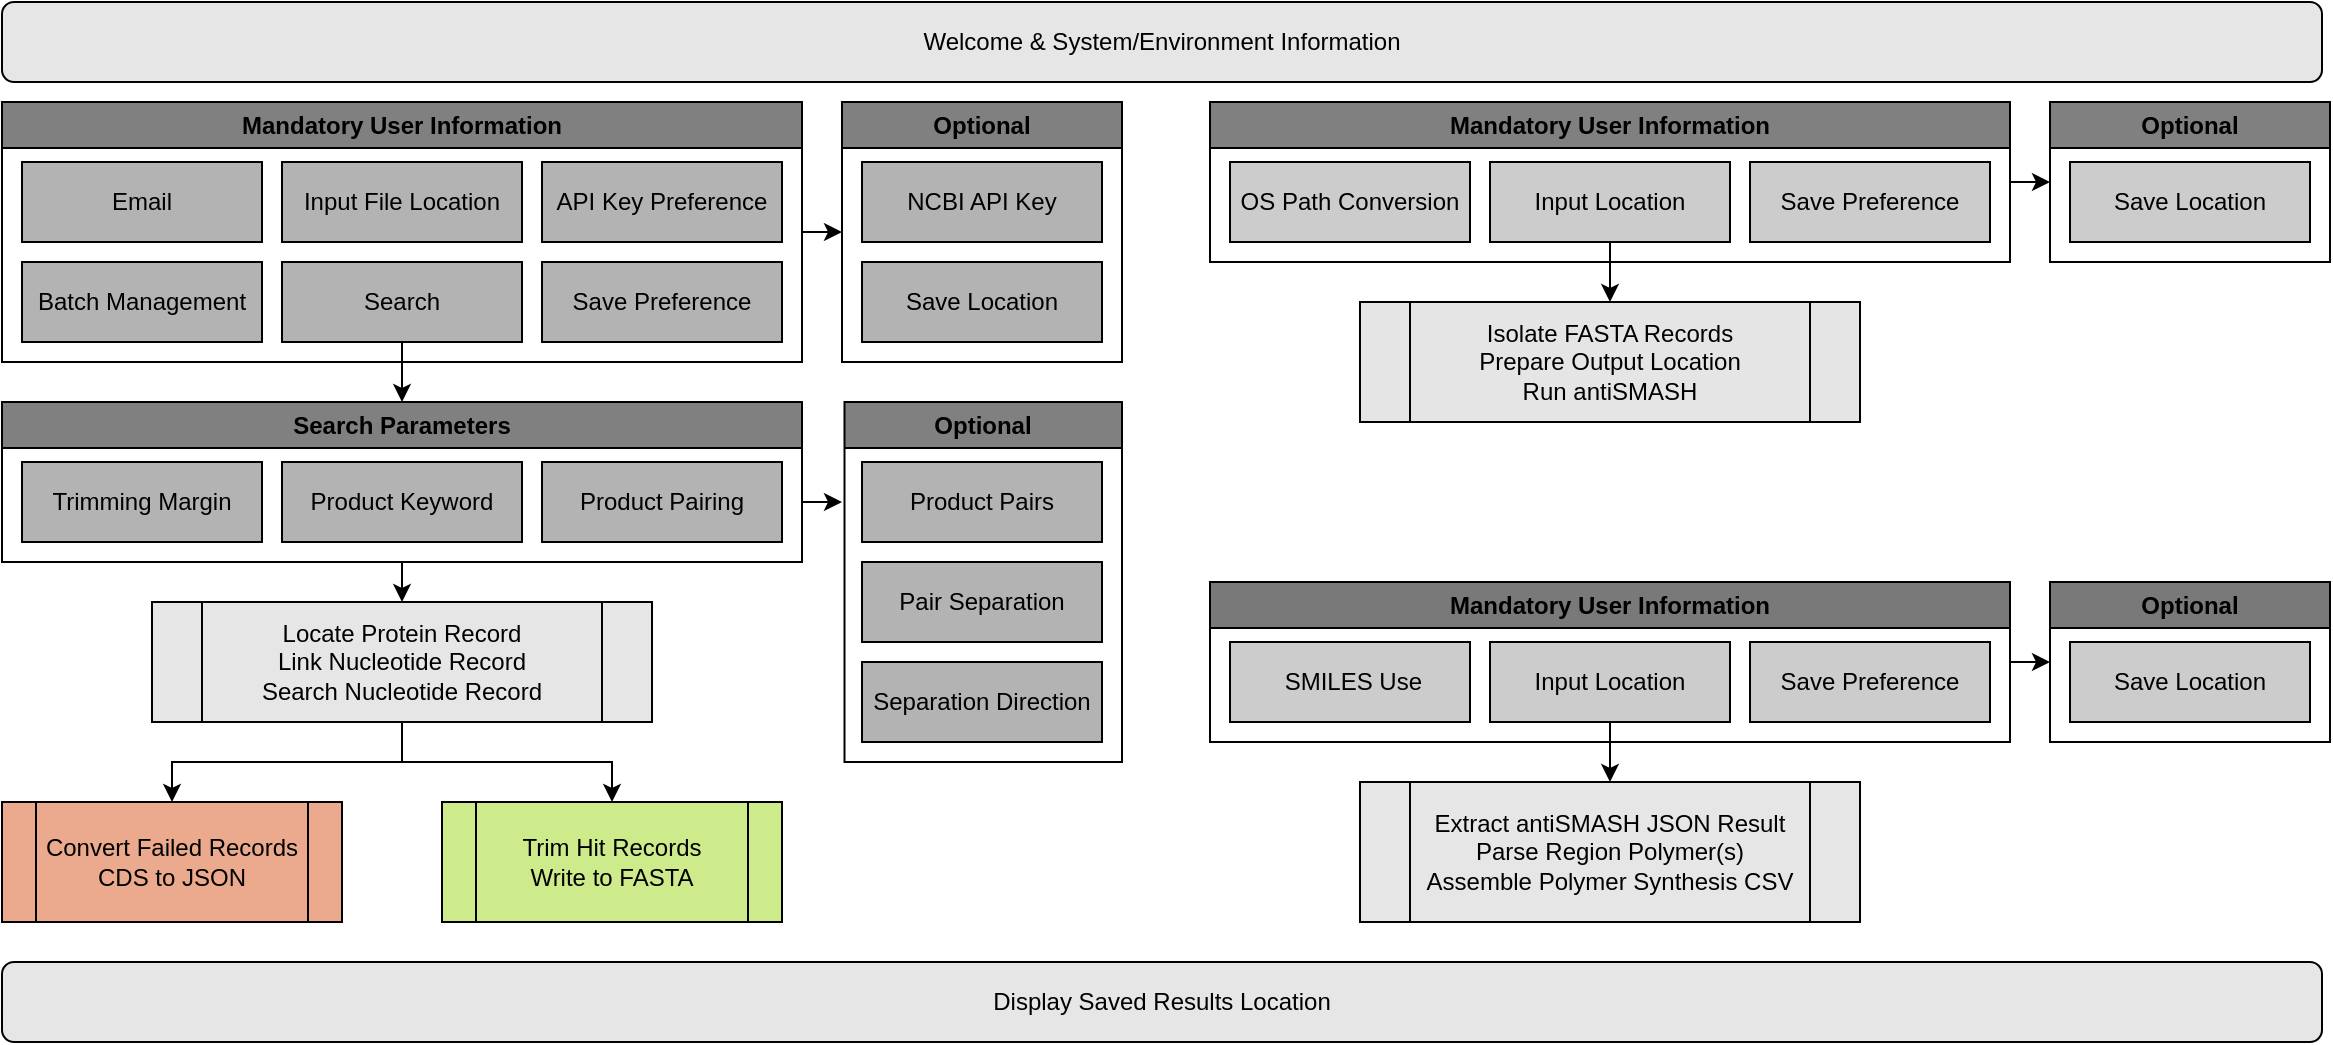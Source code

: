 <mxfile>
    <diagram id="C5RBs43oDa-KdzZeNtuy" name="Page-1">
        <mxGraphModel dx="1985" dy="2018" grid="1" gridSize="10" guides="1" tooltips="1" connect="1" arrows="1" fold="1" page="1" pageScale="1" pageWidth="827" pageHeight="1169" background="#FFFFFF" math="0" shadow="0">
            <root>
                <mxCell id="WIyWlLk6GJQsqaUBKTNV-0"/>
                <mxCell id="WIyWlLk6GJQsqaUBKTNV-1" parent="WIyWlLk6GJQsqaUBKTNV-0"/>
                <mxCell id="_9OkSj2q_ekSHdFJHGK0-44" style="edgeStyle=orthogonalEdgeStyle;rounded=0;orthogonalLoop=1;jettySize=auto;html=1;exitX=1;exitY=0.5;exitDx=0;exitDy=0;entryX=0;entryY=0.5;entryDx=0;entryDy=0;fontColor=#000000;fontFamily=Arial;fontSource=https%3A%2F%2Ffonts.googleapis.com%2Fcss%3Ffamily%3DArial;strokeColor=#000000;" parent="WIyWlLk6GJQsqaUBKTNV-1" source="_9OkSj2q_ekSHdFJHGK0-19" target="_9OkSj2q_ekSHdFJHGK0-23" edge="1">
                    <mxGeometry relative="1" as="geometry"/>
                </mxCell>
                <mxCell id="_9OkSj2q_ekSHdFJHGK0-19" value="&lt;font&gt;Mandatory User Information&lt;/font&gt;" style="swimlane;whiteSpace=wrap;html=1;fontFamily=Arial;fontSource=https%3A%2F%2Ffonts.googleapis.com%2Fcss%3Ffamily%3DArial;strokeColor=#000000;fillColor=#808080;fontColor=#000000;" parent="WIyWlLk6GJQsqaUBKTNV-1" vertex="1">
                    <mxGeometry x="-750" y="-1054" width="400" height="130" as="geometry"/>
                </mxCell>
                <mxCell id="_9OkSj2q_ekSHdFJHGK0-3" value="Email" style="rectangle;whiteSpace=wrap;html=1;fontFamily=Arial;fontSource=https%3A%2F%2Ffonts.googleapis.com%2Fcss%3Ffamily%3DArial;strokeColor=#000000;fillColor=#B3B3B3;fontColor=#000000;" parent="_9OkSj2q_ekSHdFJHGK0-19" vertex="1">
                    <mxGeometry x="10" y="30" width="120" height="40" as="geometry"/>
                </mxCell>
                <mxCell id="_9OkSj2q_ekSHdFJHGK0-5" value="API Key Preference" style="rectangle;whiteSpace=wrap;html=1;fontFamily=Arial;fontSource=https%3A%2F%2Ffonts.googleapis.com%2Fcss%3Ffamily%3DArial;strokeColor=#000000;fillColor=#B3B3B3;fontColor=#000000;" parent="_9OkSj2q_ekSHdFJHGK0-19" vertex="1">
                    <mxGeometry x="270" y="30" width="120" height="40" as="geometry"/>
                </mxCell>
                <mxCell id="_9OkSj2q_ekSHdFJHGK0-21" value="&lt;font&gt;Search&lt;/font&gt;" style="rectangle;whiteSpace=wrap;html=1;fontFamily=Arial;fontSource=https%3A%2F%2Ffonts.googleapis.com%2Fcss%3Ffamily%3DArial;strokeColor=#000000;fillColor=#B3B3B3;fontColor=#000000;" parent="_9OkSj2q_ekSHdFJHGK0-19" vertex="1">
                    <mxGeometry x="140" y="80" width="120" height="40" as="geometry"/>
                </mxCell>
                <mxCell id="_9OkSj2q_ekSHdFJHGK0-4" value="Save Preference" style="rectangle;whiteSpace=wrap;html=1;fontFamily=Arial;fontSource=https%3A%2F%2Ffonts.googleapis.com%2Fcss%3Ffamily%3DArial;strokeColor=#000000;fillColor=#B3B3B3;fontColor=#000000;" parent="_9OkSj2q_ekSHdFJHGK0-19" vertex="1">
                    <mxGeometry x="270" y="80" width="120" height="40" as="geometry"/>
                </mxCell>
                <mxCell id="_9OkSj2q_ekSHdFJHGK0-23" value="Optional" style="swimlane;whiteSpace=wrap;html=1;fontFamily=Arial;fontSource=https%3A%2F%2Ffonts.googleapis.com%2Fcss%3Ffamily%3DArial;strokeColor=#000000;fillColor=#808080;fontColor=#000000;" parent="WIyWlLk6GJQsqaUBKTNV-1" vertex="1">
                    <mxGeometry x="-330" y="-1054" width="140" height="130" as="geometry"/>
                </mxCell>
                <mxCell id="_9OkSj2q_ekSHdFJHGK0-7" value="NCBI API Key" style="rectangle;whiteSpace=wrap;html=1;fontFamily=Arial;fontSource=https%3A%2F%2Ffonts.googleapis.com%2Fcss%3Ffamily%3DArial;strokeColor=#000000;fillColor=#B3B3B3;fontColor=#000000;" parent="_9OkSj2q_ekSHdFJHGK0-23" vertex="1">
                    <mxGeometry x="10" y="30" width="120" height="40" as="geometry"/>
                </mxCell>
                <mxCell id="_9OkSj2q_ekSHdFJHGK0-9" value="Save Location" style="rectangle;whiteSpace=wrap;html=1;fontFamily=Arial;fontSource=https%3A%2F%2Ffonts.googleapis.com%2Fcss%3Ffamily%3DArial;strokeColor=#000000;fillColor=#B3B3B3;fontColor=#000000;" parent="_9OkSj2q_ekSHdFJHGK0-23" vertex="1">
                    <mxGeometry x="10" y="80" width="120" height="40" as="geometry"/>
                </mxCell>
                <mxCell id="_9OkSj2q_ekSHdFJHGK0-43" style="edgeStyle=orthogonalEdgeStyle;rounded=0;orthogonalLoop=1;jettySize=auto;html=1;exitX=0.5;exitY=1;exitDx=0;exitDy=0;entryX=0.5;entryY=0;entryDx=0;entryDy=0;fontColor=#000000;fontFamily=Arial;fontSource=https%3A%2F%2Ffonts.googleapis.com%2Fcss%3Ffamily%3DArial;strokeColor=#000000;" parent="WIyWlLk6GJQsqaUBKTNV-1" source="_9OkSj2q_ekSHdFJHGK0-21" target="_9OkSj2q_ekSHdFJHGK0-20" edge="1">
                    <mxGeometry relative="1" as="geometry"/>
                </mxCell>
                <mxCell id="_9OkSj2q_ekSHdFJHGK0-20" value="Search Parameters" style="swimlane;whiteSpace=wrap;html=1;fontFamily=Arial;fontSource=https%3A%2F%2Ffonts.googleapis.com%2Fcss%3Ffamily%3DArial;strokeColor=#000000;fillColor=#808080;fontColor=#000000;" parent="WIyWlLk6GJQsqaUBKTNV-1" vertex="1">
                    <mxGeometry x="-750" y="-904" width="400" height="80" as="geometry"/>
                </mxCell>
                <mxCell id="_9OkSj2q_ekSHdFJHGK0-32" value="Product Keyword" style="rounded=0;whiteSpace=wrap;html=1;fontFamily=Arial;fontSource=https%3A%2F%2Ffonts.googleapis.com%2Fcss%3Ffamily%3DArial;strokeColor=#000000;fillColor=#B3B3B3;fontColor=#000000;" parent="_9OkSj2q_ekSHdFJHGK0-20" vertex="1">
                    <mxGeometry x="140" y="30" width="120" height="40" as="geometry"/>
                </mxCell>
                <mxCell id="_9OkSj2q_ekSHdFJHGK0-95" style="edgeStyle=orthogonalEdgeStyle;rounded=0;orthogonalLoop=1;jettySize=auto;html=1;fontColor=#000000;fontFamily=Arial;fontSource=https%3A%2F%2Ffonts.googleapis.com%2Fcss%3Ffamily%3DArial;strokeColor=#000000;" parent="_9OkSj2q_ekSHdFJHGK0-20" edge="1">
                    <mxGeometry relative="1" as="geometry">
                        <mxPoint x="420" y="50" as="targetPoint"/>
                        <mxPoint x="400" y="50" as="sourcePoint"/>
                    </mxGeometry>
                </mxCell>
                <mxCell id="_9OkSj2q_ekSHdFJHGK0-33" value="Product Pairing" style="rounded=0;whiteSpace=wrap;html=1;fontFamily=Arial;fontSource=https%3A%2F%2Ffonts.googleapis.com%2Fcss%3Ffamily%3DArial;strokeColor=#000000;fillColor=#B3B3B3;fontColor=#000000;" parent="_9OkSj2q_ekSHdFJHGK0-20" vertex="1">
                    <mxGeometry x="270" y="30" width="120" height="40" as="geometry"/>
                </mxCell>
                <mxCell id="_9OkSj2q_ekSHdFJHGK0-34" value="Trimming Margin" style="rounded=0;whiteSpace=wrap;html=1;fontFamily=Arial;fontSource=https%3A%2F%2Ffonts.googleapis.com%2Fcss%3Ffamily%3DArial;strokeColor=#000000;fillColor=#B3B3B3;fontColor=#000000;" parent="_9OkSj2q_ekSHdFJHGK0-20" vertex="1">
                    <mxGeometry x="10" y="30" width="120" height="40" as="geometry"/>
                </mxCell>
                <mxCell id="_9OkSj2q_ekSHdFJHGK0-47" value="Locate Protein Record&lt;div&gt;Link Nucleotide Record&lt;/div&gt;&lt;div&gt;Search Nucleotide Record&lt;/div&gt;" style="shape=process;whiteSpace=wrap;html=1;backgroundOutline=1;fontFamily=Arial;fontSource=https%3A%2F%2Ffonts.googleapis.com%2Fcss%3Ffamily%3DArial;strokeColor=#000000;fillColor=#E6E6E6;fontColor=#000000;" parent="WIyWlLk6GJQsqaUBKTNV-1" vertex="1">
                    <mxGeometry x="-675" y="-804" width="250" height="60" as="geometry"/>
                </mxCell>
                <mxCell id="_9OkSj2q_ekSHdFJHGK0-48" style="edgeStyle=orthogonalEdgeStyle;rounded=0;orthogonalLoop=1;jettySize=auto;html=1;exitX=0.5;exitY=1;exitDx=0;exitDy=0;entryX=0.5;entryY=0;entryDx=0;entryDy=0;fontColor=#000000;fontFamily=Arial;fontSource=https%3A%2F%2Ffonts.googleapis.com%2Fcss%3Ffamily%3DArial;strokeColor=#000000;" parent="WIyWlLk6GJQsqaUBKTNV-1" source="_9OkSj2q_ekSHdFJHGK0-20" target="_9OkSj2q_ekSHdFJHGK0-47" edge="1">
                    <mxGeometry relative="1" as="geometry"/>
                </mxCell>
                <mxCell id="_9OkSj2q_ekSHdFJHGK0-92" value="Display Saved Results Location" style="rounded=1;whiteSpace=wrap;html=1;fontSize=12;glass=0;strokeWidth=1;shadow=0;strokeColor=#000000;fillColor=#E6E6E6;fontColor=#000000;fontFamily=Arial;fontSource=https%3A%2F%2Ffonts.googleapis.com%2Fcss%3Ffamily%3DArial;" parent="WIyWlLk6GJQsqaUBKTNV-1" vertex="1">
                    <mxGeometry x="-750" y="-624" width="1160" height="40" as="geometry"/>
                </mxCell>
                <mxCell id="_9OkSj2q_ekSHdFJHGK0-52" value="Convert Failed Records CDS to JSON" style="shape=process;whiteSpace=wrap;html=1;backgroundOutline=1;strokeColor=#000000;fillColor=#EBA98D;fontColor=#000000;fontFamily=Arial;fontSource=https%3A%2F%2Ffonts.googleapis.com%2Fcss%3Ffamily%3DArial;" parent="WIyWlLk6GJQsqaUBKTNV-1" vertex="1">
                    <mxGeometry x="-750" y="-704" width="170" height="60" as="geometry"/>
                </mxCell>
                <mxCell id="_9OkSj2q_ekSHdFJHGK0-54" style="edgeStyle=orthogonalEdgeStyle;rounded=0;orthogonalLoop=1;jettySize=auto;html=1;exitX=0.5;exitY=1;exitDx=0;exitDy=0;entryX=0.5;entryY=0;entryDx=0;entryDy=0;strokeColor=#000000;fillColor=#CCCCCC;fontColor=#000000;fontFamily=Arial;fontSource=https%3A%2F%2Ffonts.googleapis.com%2Fcss%3Ffamily%3DArial;" parent="WIyWlLk6GJQsqaUBKTNV-1" source="_9OkSj2q_ekSHdFJHGK0-47" target="_9OkSj2q_ekSHdFJHGK0-52" edge="1">
                    <mxGeometry relative="1" as="geometry">
                        <Array as="points">
                            <mxPoint x="-550" y="-724"/>
                            <mxPoint x="-665" y="-724"/>
                        </Array>
                    </mxGeometry>
                </mxCell>
                <mxCell id="_9OkSj2q_ekSHdFJHGK0-51" value="Trim Hit Records&lt;div&gt;Write to FASTA&lt;/div&gt;" style="shape=process;whiteSpace=wrap;html=1;backgroundOutline=1;fillColor=#cdeb8b;strokeColor=#000000;fontColor=#000000;fontFamily=Arial;fontSource=https%3A%2F%2Ffonts.googleapis.com%2Fcss%3Ffamily%3DArial;" parent="WIyWlLk6GJQsqaUBKTNV-1" vertex="1">
                    <mxGeometry x="-530" y="-704" width="170" height="60" as="geometry"/>
                </mxCell>
                <mxCell id="_9OkSj2q_ekSHdFJHGK0-53" style="edgeStyle=orthogonalEdgeStyle;rounded=0;orthogonalLoop=1;jettySize=auto;html=1;exitX=0.5;exitY=1;exitDx=0;exitDy=0;entryX=0.5;entryY=0;entryDx=0;entryDy=0;strokeColor=#000000;fillColor=#CCCCCC;fontColor=#000000;fontFamily=Arial;fontSource=https%3A%2F%2Ffonts.googleapis.com%2Fcss%3Ffamily%3DArial;" parent="WIyWlLk6GJQsqaUBKTNV-1" source="_9OkSj2q_ekSHdFJHGK0-47" target="_9OkSj2q_ekSHdFJHGK0-51" edge="1">
                    <mxGeometry relative="1" as="geometry">
                        <Array as="points">
                            <mxPoint x="-550" y="-724"/>
                            <mxPoint x="-445" y="-724"/>
                        </Array>
                    </mxGeometry>
                </mxCell>
                <mxCell id="WIyWlLk6GJQsqaUBKTNV-3" value="&lt;font&gt;Welcome &amp;amp; System/Environment Information&lt;/font&gt;" style="rounded=1;whiteSpace=wrap;html=1;fontSize=12;glass=0;strokeWidth=1;shadow=0;strokeColor=#000000;fillColor=#E6E6E6;fontColor=#000000;fontFamily=Arial;fontSource=https%3A%2F%2Ffonts.googleapis.com%2Fcss%3Ffamily%3DArial;" parent="WIyWlLk6GJQsqaUBKTNV-1" vertex="1">
                    <mxGeometry x="-750" y="-1104" width="1160" height="40" as="geometry"/>
                </mxCell>
                <mxCell id="_9OkSj2q_ekSHdFJHGK0-39" value="Optional" style="swimlane;whiteSpace=wrap;html=1;fontFamily=Arial;fontSource=https%3A%2F%2Ffonts.googleapis.com%2Fcss%3Ffamily%3DArial;strokeColor=#000000;fillColor=#808080;fontColor=#000000;" parent="WIyWlLk6GJQsqaUBKTNV-1" vertex="1">
                    <mxGeometry x="-328.75" y="-904" width="138.75" height="180" as="geometry"/>
                </mxCell>
                <mxCell id="_9OkSj2q_ekSHdFJHGK0-40" value="Product Pairs" style="rounded=0;whiteSpace=wrap;html=1;fontFamily=Arial;fontSource=https%3A%2F%2Ffonts.googleapis.com%2Fcss%3Ffamily%3DArial;strokeColor=#000000;fillColor=#B3B3B3;fontColor=#000000;" parent="_9OkSj2q_ekSHdFJHGK0-39" vertex="1">
                    <mxGeometry x="8.75" y="30" width="120" height="40" as="geometry"/>
                </mxCell>
                <mxCell id="_9OkSj2q_ekSHdFJHGK0-41" value="Separation Direction" style="rounded=0;whiteSpace=wrap;html=1;fontFamily=Arial;fontSource=https%3A%2F%2Ffonts.googleapis.com%2Fcss%3Ffamily%3DArial;strokeColor=#000000;fillColor=#B3B3B3;fontColor=#000000;" parent="_9OkSj2q_ekSHdFJHGK0-39" vertex="1">
                    <mxGeometry x="8.75" y="130" width="120" height="40" as="geometry"/>
                </mxCell>
                <mxCell id="_9OkSj2q_ekSHdFJHGK0-42" value="Pair Separation" style="rounded=0;whiteSpace=wrap;html=1;fontFamily=Arial;fontSource=https%3A%2F%2Ffonts.googleapis.com%2Fcss%3Ffamily%3DArial;strokeColor=#000000;fontColor=#000000;fillColor=#B3B3B3;" parent="_9OkSj2q_ekSHdFJHGK0-39" vertex="1">
                    <mxGeometry x="8.75" y="80" width="120" height="40" as="geometry"/>
                </mxCell>
                <mxCell id="_9OkSj2q_ekSHdFJHGK0-6" value="Input File Location" style="rectangle;whiteSpace=wrap;html=1;fontFamily=Arial;fontSource=https%3A%2F%2Ffonts.googleapis.com%2Fcss%3Ffamily%3DArial;strokeColor=#000000;fillColor=#B3B3B3;fontColor=#000000;" parent="WIyWlLk6GJQsqaUBKTNV-1" vertex="1">
                    <mxGeometry x="-610" y="-1024" width="120" height="40" as="geometry"/>
                </mxCell>
                <mxCell id="_9OkSj2q_ekSHdFJHGK0-25" value="Batch Management" style="rectangle;whiteSpace=wrap;html=1;fontFamily=Arial;fontSource=https%3A%2F%2Ffonts.googleapis.com%2Fcss%3Ffamily%3DArial;strokeColor=#000000;fillColor=#B3B3B3;fontColor=#000000;" parent="WIyWlLk6GJQsqaUBKTNV-1" vertex="1">
                    <mxGeometry x="-740" y="-974" width="120" height="40" as="geometry"/>
                </mxCell>
                <mxCell id="116" value="Mandatory User Information" style="swimlane;whiteSpace=wrap;html=1;fontColor=#000000;fontFamily=Arial;fontSource=https%3A%2F%2Ffonts.googleapis.com%2Fcss%3Ffamily%3DArial;strokeColor=#000000;fillColor=#797979;" parent="WIyWlLk6GJQsqaUBKTNV-1" vertex="1">
                    <mxGeometry x="-146" y="-814" width="400" height="80" as="geometry"/>
                </mxCell>
                <mxCell id="117" value="Save Preference" style="rectangle;whiteSpace=wrap;html=1;fontColor=#000000;fontFamily=Arial;fontSource=https%3A%2F%2Ffonts.googleapis.com%2Fcss%3Ffamily%3DArial;strokeColor=#000000;fillColor=#cccccc;" parent="116" vertex="1">
                    <mxGeometry x="270" y="30" width="120" height="40" as="geometry"/>
                </mxCell>
                <mxCell id="118" value="&amp;nbsp;SMILES Use" style="rectangle;whiteSpace=wrap;html=1;fontColor=#000000;fontFamily=Arial;fontSource=https%3A%2F%2Ffonts.googleapis.com%2Fcss%3Ffamily%3DArial;strokeColor=#000000;fillColor=#cccccc;" parent="116" vertex="1">
                    <mxGeometry x="10" y="30" width="120" height="40" as="geometry"/>
                </mxCell>
                <mxCell id="119" value="Input Location" style="rectangle;whiteSpace=wrap;html=1;fontColor=#000000;fontFamily=Arial;fontSource=https%3A%2F%2Ffonts.googleapis.com%2Fcss%3Ffamily%3DArial;strokeColor=#000000;fillColor=#cccccc;" parent="116" vertex="1">
                    <mxGeometry x="140" y="30" width="120" height="40" as="geometry"/>
                </mxCell>
                <mxCell id="120" value="Extract antiSMASH JSON Result&lt;div&gt;Parse Region Polymer(s)&lt;/div&gt;&lt;div&gt;Assemble Polymer Synthesis CSV&lt;/div&gt;" style="shape=process;whiteSpace=wrap;html=1;backgroundOutline=1;fontColor=#000000;fontFamily=Arial;fontSource=https%3A%2F%2Ffonts.googleapis.com%2Fcss%3Ffamily%3DArial;strokeColor=#000000;fillColor=#e6e6e6;" parent="WIyWlLk6GJQsqaUBKTNV-1" vertex="1">
                    <mxGeometry x="-71" y="-714" width="250" height="70" as="geometry"/>
                </mxCell>
                <mxCell id="121" value="Optional" style="swimlane;whiteSpace=wrap;html=1;fontColor=#000000;fontFamily=Arial;fontSource=https%3A%2F%2Ffonts.googleapis.com%2Fcss%3Ffamily%3DArial;strokeColor=#000000;fillColor=#797979;" parent="WIyWlLk6GJQsqaUBKTNV-1" vertex="1">
                    <mxGeometry x="274" y="-814" width="140" height="80" as="geometry"/>
                </mxCell>
                <mxCell id="122" value="Save Location" style="rectangle;whiteSpace=wrap;html=1;fontColor=#000000;fontFamily=Arial;fontSource=https%3A%2F%2Ffonts.googleapis.com%2Fcss%3Ffamily%3DArial;strokeColor=#000000;fillColor=#cccccc;" parent="121" vertex="1">
                    <mxGeometry x="10" y="30" width="120" height="40" as="geometry"/>
                </mxCell>
                <mxCell id="123" style="edgeStyle=orthogonalEdgeStyle;rounded=0;orthogonalLoop=1;jettySize=auto;html=1;exitX=1;exitY=0.5;exitDx=0;exitDy=0;entryX=0;entryY=0.5;entryDx=0;entryDy=0;fontColor=#000000;fontFamily=Arial;fontSource=https%3A%2F%2Ffonts.googleapis.com%2Fcss%3Ffamily%3DArial;strokeColor=#000000;" parent="WIyWlLk6GJQsqaUBKTNV-1" source="116" target="121" edge="1">
                    <mxGeometry relative="1" as="geometry"/>
                </mxCell>
                <mxCell id="124" style="edgeStyle=none;html=1;exitX=0.5;exitY=1;exitDx=0;exitDy=0;entryX=0.5;entryY=0;entryDx=0;entryDy=0;strokeColor=#000000;fontFamily=Tahoma;fontSize=12;fontColor=#000000;fillColor=#CCCCCC;" parent="WIyWlLk6GJQsqaUBKTNV-1" source="119" target="120" edge="1">
                    <mxGeometry relative="1" as="geometry"/>
                </mxCell>
                <mxCell id="125" value="&lt;span style=&quot;background-color: initial;&quot;&gt;Isolate FASTA Records&lt;/span&gt;&lt;div&gt;&lt;div&gt;Prepare Output Location&lt;/div&gt;&lt;div&gt;Run antiSMASH&lt;/div&gt;&lt;/div&gt;" style="shape=process;whiteSpace=wrap;html=1;backgroundOutline=1;strokeColor=#000000;fillColor=#e5e5e5;fontColor=#000000;fontFamily=Arial;fontSource=https%3A%2F%2Ffonts.googleapis.com%2Fcss%3Ffamily%3DArial;" parent="WIyWlLk6GJQsqaUBKTNV-1" vertex="1">
                    <mxGeometry x="-71" y="-954" width="250" height="60" as="geometry"/>
                </mxCell>
                <mxCell id="126" value="Mandatory User Information" style="swimlane;whiteSpace=wrap;html=1;strokeColor=#000000;fillColor=#808080;fontColor=#000000;fontFamily=Arial;fontSource=https%3A%2F%2Ffonts.googleapis.com%2Fcss%3Ffamily%3DArial;" parent="WIyWlLk6GJQsqaUBKTNV-1" vertex="1">
                    <mxGeometry x="-146" y="-1054" width="400" height="80" as="geometry"/>
                </mxCell>
                <mxCell id="127" value="Input Location" style="rectangle;whiteSpace=wrap;html=1;strokeColor=#000000;fillColor=#CCCCCC;fontColor=#000000;fontFamily=Arial;fontSource=https%3A%2F%2Ffonts.googleapis.com%2Fcss%3Ffamily%3DArial;" parent="126" vertex="1">
                    <mxGeometry x="140" y="30" width="120" height="40" as="geometry"/>
                </mxCell>
                <mxCell id="128" value="Save Preference" style="rectangle;whiteSpace=wrap;html=1;strokeColor=#000000;fillColor=#CCCCCC;fontColor=#000000;fontFamily=Arial;fontSource=https%3A%2F%2Ffonts.googleapis.com%2Fcss%3Ffamily%3DArial;" parent="126" vertex="1">
                    <mxGeometry x="270" y="30" width="120" height="40" as="geometry"/>
                </mxCell>
                <mxCell id="129" value="OS Path Conversion" style="rectangle;whiteSpace=wrap;html=1;strokeColor=#000000;fillColor=#CCCCCC;fontColor=#000000;fontFamily=Arial;fontSource=https%3A%2F%2Ffonts.googleapis.com%2Fcss%3Ffamily%3DArial;" parent="126" vertex="1">
                    <mxGeometry x="10" y="30" width="120" height="40" as="geometry"/>
                </mxCell>
                <mxCell id="130" value="Optional" style="swimlane;whiteSpace=wrap;html=1;strokeColor=#000000;fillColor=#808080;fontColor=#000000;fontFamily=Arial;fontSource=https%3A%2F%2Ffonts.googleapis.com%2Fcss%3Ffamily%3DArial;" parent="WIyWlLk6GJQsqaUBKTNV-1" vertex="1">
                    <mxGeometry x="274" y="-1054" width="140" height="80" as="geometry"/>
                </mxCell>
                <mxCell id="131" value="Save Location" style="rectangle;whiteSpace=wrap;html=1;strokeColor=#000000;fillColor=#CCCCCC;fontColor=#000000;fontFamily=Arial;fontSource=https%3A%2F%2Ffonts.googleapis.com%2Fcss%3Ffamily%3DArial;" parent="130" vertex="1">
                    <mxGeometry x="10" y="30" width="120" height="40" as="geometry"/>
                </mxCell>
                <mxCell id="132" style="edgeStyle=orthogonalEdgeStyle;rounded=0;orthogonalLoop=1;jettySize=auto;html=1;exitX=1;exitY=0.5;exitDx=0;exitDy=0;entryX=0;entryY=0.5;entryDx=0;entryDy=0;strokeColor=#000000;fillColor=#CCCCCC;fontColor=#000000;fontFamily=Arial;fontSource=https%3A%2F%2Ffonts.googleapis.com%2Fcss%3Ffamily%3DArial;" parent="WIyWlLk6GJQsqaUBKTNV-1" source="126" target="130" edge="1">
                    <mxGeometry relative="1" as="geometry"/>
                </mxCell>
                <mxCell id="133" style="edgeStyle=none;html=1;exitX=0.5;exitY=1;exitDx=0;exitDy=0;entryX=0.5;entryY=0;entryDx=0;entryDy=0;strokeColor=#000000;fontFamily=Tahoma;fontSize=12;fontColor=#000000;fillColor=#CCCCCC;" parent="WIyWlLk6GJQsqaUBKTNV-1" source="127" target="125" edge="1">
                    <mxGeometry relative="1" as="geometry"/>
                </mxCell>
            </root>
        </mxGraphModel>
    </diagram>
</mxfile>